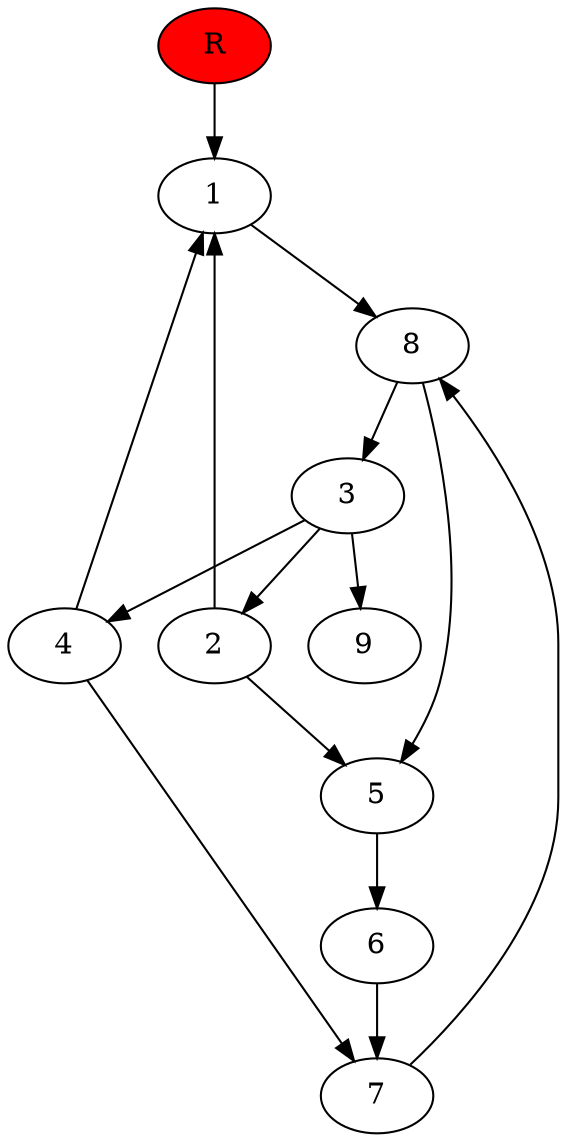 digraph prb66056 {
	1
	2
	3
	4
	5
	6
	7
	8
	R [fillcolor="#ff0000" style=filled]
	1 -> 8
	2 -> 1
	2 -> 5
	3 -> 2
	3 -> 4
	3 -> 9
	4 -> 1
	4 -> 7
	5 -> 6
	6 -> 7
	7 -> 8
	8 -> 3
	8 -> 5
	R -> 1
}

